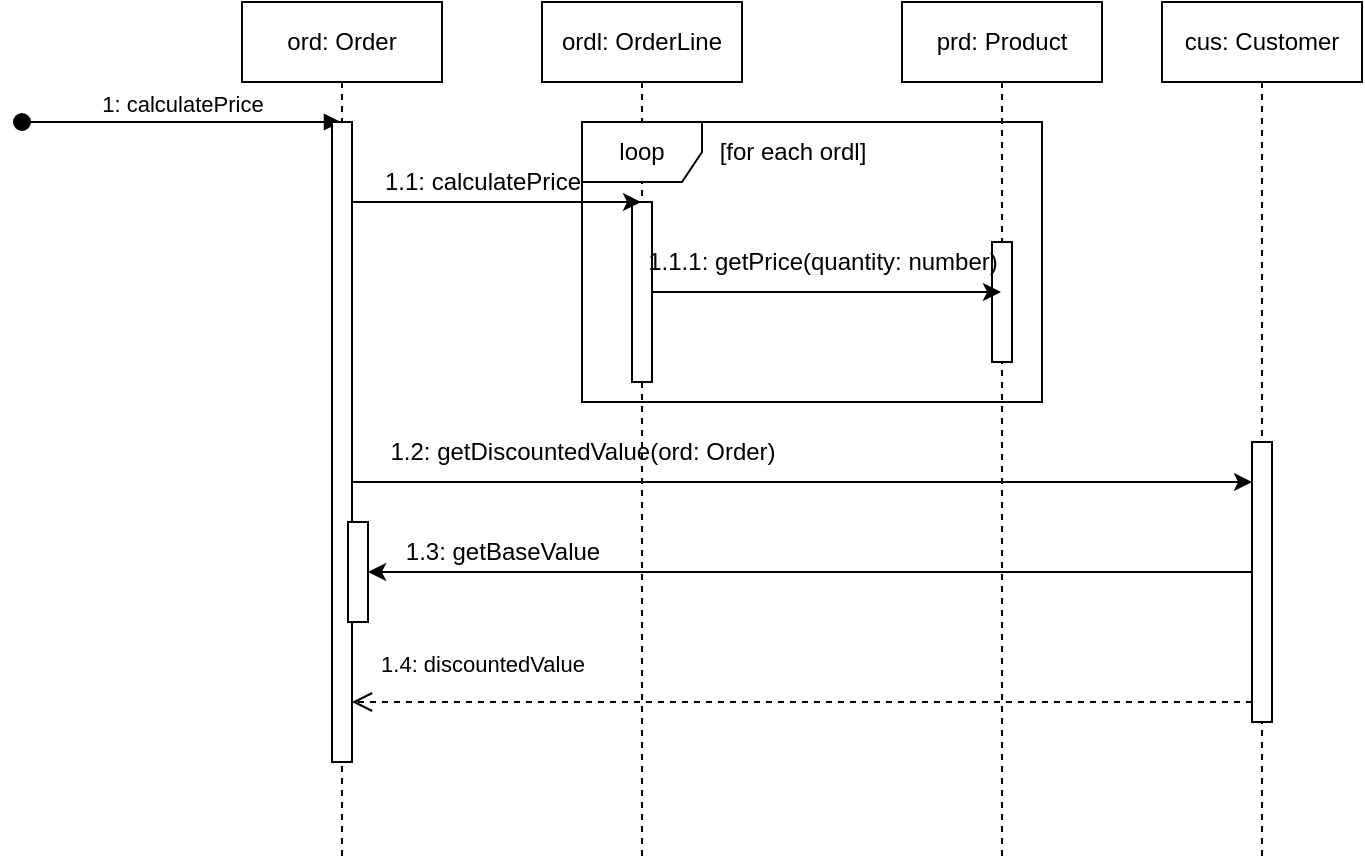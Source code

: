 <mxfile version="20.8.23" type="device"><diagram name="Page-1" id="69bgeZ-CEqUyblTcu-Zq"><mxGraphModel dx="1194" dy="716" grid="1" gridSize="10" guides="1" tooltips="1" connect="1" arrows="1" fold="1" page="1" pageScale="1" pageWidth="850" pageHeight="1100" math="0" shadow="0"><root><mxCell id="0"/><mxCell id="1" parent="0"/><mxCell id="e8ZQvPW8LLBMLymcowJS-51" value="1: calculatePrice" style="html=1;verticalAlign=bottom;startArrow=oval;startFill=1;endArrow=block;startSize=8;edgeStyle=elbowEdgeStyle;elbow=vertical;curved=0;rounded=0;" parent="1" target="e8ZQvPW8LLBMLymcowJS-53" edge="1"><mxGeometry width="60" relative="1" as="geometry"><mxPoint x="50" y="180" as="sourcePoint"/><mxPoint x="110" y="200" as="targetPoint"/><Array as="points"><mxPoint x="110" y="180"/></Array></mxGeometry></mxCell><mxCell id="e8ZQvPW8LLBMLymcowJS-52" value="ordl: OrderLine" style="shape=umlLifeline;perimeter=lifelinePerimeter;whiteSpace=wrap;html=1;container=1;dropTarget=0;collapsible=0;recursiveResize=0;outlineConnect=0;portConstraint=eastwest;newEdgeStyle={&quot;edgeStyle&quot;:&quot;elbowEdgeStyle&quot;,&quot;elbow&quot;:&quot;vertical&quot;,&quot;curved&quot;:0,&quot;rounded&quot;:0};" parent="1" vertex="1"><mxGeometry x="310" y="120" width="100" height="430" as="geometry"/></mxCell><mxCell id="e8ZQvPW8LLBMLymcowJS-62" value="" style="html=1;points=[];perimeter=orthogonalPerimeter;outlineConnect=0;targetShapes=umlLifeline;portConstraint=eastwest;newEdgeStyle={&quot;edgeStyle&quot;:&quot;elbowEdgeStyle&quot;,&quot;elbow&quot;:&quot;vertical&quot;,&quot;curved&quot;:0,&quot;rounded&quot;:0};" parent="e8ZQvPW8LLBMLymcowJS-52" vertex="1"><mxGeometry x="45" y="100" width="10" height="90" as="geometry"/></mxCell><mxCell id="e8ZQvPW8LLBMLymcowJS-53" value="ord: Order" style="shape=umlLifeline;perimeter=lifelinePerimeter;whiteSpace=wrap;html=1;container=1;dropTarget=0;collapsible=0;recursiveResize=0;outlineConnect=0;portConstraint=eastwest;newEdgeStyle={&quot;edgeStyle&quot;:&quot;elbowEdgeStyle&quot;,&quot;elbow&quot;:&quot;vertical&quot;,&quot;curved&quot;:0,&quot;rounded&quot;:0};" parent="1" vertex="1"><mxGeometry x="160" y="120" width="100" height="430" as="geometry"/></mxCell><mxCell id="e8ZQvPW8LLBMLymcowJS-56" value="" style="html=1;points=[];perimeter=orthogonalPerimeter;outlineConnect=0;targetShapes=umlLifeline;portConstraint=eastwest;newEdgeStyle={&quot;edgeStyle&quot;:&quot;elbowEdgeStyle&quot;,&quot;elbow&quot;:&quot;vertical&quot;,&quot;curved&quot;:0,&quot;rounded&quot;:0};" parent="e8ZQvPW8LLBMLymcowJS-53" vertex="1"><mxGeometry x="45" y="60" width="10" height="320" as="geometry"/></mxCell><mxCell id="e8ZQvPW8LLBMLymcowJS-54" value="prd: Product" style="shape=umlLifeline;perimeter=lifelinePerimeter;whiteSpace=wrap;html=1;container=1;dropTarget=0;collapsible=0;recursiveResize=0;outlineConnect=0;portConstraint=eastwest;newEdgeStyle={&quot;edgeStyle&quot;:&quot;elbowEdgeStyle&quot;,&quot;elbow&quot;:&quot;vertical&quot;,&quot;curved&quot;:0,&quot;rounded&quot;:0};" parent="1" vertex="1"><mxGeometry x="490" y="120" width="100" height="430" as="geometry"/></mxCell><mxCell id="e8ZQvPW8LLBMLymcowJS-63" value="" style="html=1;points=[];perimeter=orthogonalPerimeter;outlineConnect=0;targetShapes=umlLifeline;portConstraint=eastwest;newEdgeStyle={&quot;edgeStyle&quot;:&quot;elbowEdgeStyle&quot;,&quot;elbow&quot;:&quot;vertical&quot;,&quot;curved&quot;:0,&quot;rounded&quot;:0};" parent="e8ZQvPW8LLBMLymcowJS-54" vertex="1"><mxGeometry x="45" y="120" width="10" height="60" as="geometry"/></mxCell><mxCell id="e8ZQvPW8LLBMLymcowJS-55" value="cus: Customer" style="shape=umlLifeline;perimeter=lifelinePerimeter;whiteSpace=wrap;html=1;container=1;dropTarget=0;collapsible=0;recursiveResize=0;outlineConnect=0;portConstraint=eastwest;newEdgeStyle={&quot;edgeStyle&quot;:&quot;elbowEdgeStyle&quot;,&quot;elbow&quot;:&quot;vertical&quot;,&quot;curved&quot;:0,&quot;rounded&quot;:0};" parent="1" vertex="1"><mxGeometry x="620" y="120" width="100" height="430" as="geometry"/></mxCell><mxCell id="e8ZQvPW8LLBMLymcowJS-67" value="" style="html=1;points=[];perimeter=orthogonalPerimeter;outlineConnect=0;targetShapes=umlLifeline;portConstraint=eastwest;newEdgeStyle={&quot;edgeStyle&quot;:&quot;elbowEdgeStyle&quot;,&quot;elbow&quot;:&quot;vertical&quot;,&quot;curved&quot;:0,&quot;rounded&quot;:0};" parent="e8ZQvPW8LLBMLymcowJS-55" vertex="1"><mxGeometry x="45" y="220" width="10" height="140" as="geometry"/></mxCell><mxCell id="e8ZQvPW8LLBMLymcowJS-57" style="edgeStyle=elbowEdgeStyle;rounded=0;orthogonalLoop=1;jettySize=auto;html=1;elbow=vertical;curved=0;" parent="1" source="e8ZQvPW8LLBMLymcowJS-56" target="e8ZQvPW8LLBMLymcowJS-52" edge="1"><mxGeometry relative="1" as="geometry"><Array as="points"><mxPoint x="280" y="220"/></Array></mxGeometry></mxCell><mxCell id="e8ZQvPW8LLBMLymcowJS-58" value="1.1: calculatePrice" style="text;html=1;align=center;verticalAlign=middle;resizable=0;points=[];autosize=1;strokeColor=none;fillColor=none;" parent="1" vertex="1"><mxGeometry x="220" y="195" width="120" height="30" as="geometry"/></mxCell><mxCell id="e8ZQvPW8LLBMLymcowJS-64" style="edgeStyle=elbowEdgeStyle;rounded=0;orthogonalLoop=1;jettySize=auto;html=1;elbow=vertical;curved=0;" parent="1" source="e8ZQvPW8LLBMLymcowJS-62" target="e8ZQvPW8LLBMLymcowJS-54" edge="1"><mxGeometry relative="1" as="geometry"><Array as="points"><mxPoint x="420" y="265"/></Array></mxGeometry></mxCell><mxCell id="e8ZQvPW8LLBMLymcowJS-65" value="1.1.1: getPrice(quantity: number)" style="text;html=1;align=center;verticalAlign=middle;resizable=0;points=[];autosize=1;strokeColor=none;fillColor=none;" parent="1" vertex="1"><mxGeometry x="350" y="235" width="200" height="30" as="geometry"/></mxCell><mxCell id="e8ZQvPW8LLBMLymcowJS-68" style="edgeStyle=elbowEdgeStyle;rounded=0;orthogonalLoop=1;jettySize=auto;html=1;elbow=vertical;curved=0;startArrow=none;" parent="1" source="e8ZQvPW8LLBMLymcowJS-56" target="e8ZQvPW8LLBMLymcowJS-67" edge="1"><mxGeometry relative="1" as="geometry"><mxPoint x="660" y="340" as="targetPoint"/><Array as="points"><mxPoint x="440" y="360"/></Array></mxGeometry></mxCell><mxCell id="e8ZQvPW8LLBMLymcowJS-73" value="" style="html=1;points=[];perimeter=orthogonalPerimeter;outlineConnect=0;targetShapes=umlLifeline;portConstraint=eastwest;newEdgeStyle={&quot;edgeStyle&quot;:&quot;elbowEdgeStyle&quot;,&quot;elbow&quot;:&quot;vertical&quot;,&quot;curved&quot;:0,&quot;rounded&quot;:0};" parent="1" vertex="1"><mxGeometry x="213" y="380" width="10" height="50" as="geometry"/></mxCell><mxCell id="e8ZQvPW8LLBMLymcowJS-75" value="1.4: discountedValue" style="html=1;verticalAlign=bottom;endArrow=open;dashed=1;endSize=8;edgeStyle=elbowEdgeStyle;elbow=vertical;curved=0;rounded=0;" parent="1" source="e8ZQvPW8LLBMLymcowJS-67" target="e8ZQvPW8LLBMLymcowJS-56" edge="1"><mxGeometry x="0.711" y="-10" relative="1" as="geometry"><mxPoint x="450" y="280" as="sourcePoint"/><mxPoint x="210" y="440" as="targetPoint"/><Array as="points"><mxPoint x="510" y="470"/><mxPoint x="410" y="380"/></Array><mxPoint as="offset"/></mxGeometry></mxCell><mxCell id="e8ZQvPW8LLBMLymcowJS-76" style="edgeStyle=elbowEdgeStyle;rounded=0;orthogonalLoop=1;jettySize=auto;html=1;elbow=vertical;curved=0;" parent="1" source="e8ZQvPW8LLBMLymcowJS-67" target="e8ZQvPW8LLBMLymcowJS-73" edge="1"><mxGeometry relative="1" as="geometry"><Array as="points"/></mxGeometry></mxCell><mxCell id="e8ZQvPW8LLBMLymcowJS-77" value="1.3: getBaseValue" style="text;html=1;align=center;verticalAlign=middle;resizable=0;points=[];autosize=1;strokeColor=none;fillColor=none;" parent="1" vertex="1"><mxGeometry x="230" y="380" width="120" height="30" as="geometry"/></mxCell><mxCell id="e8ZQvPW8LLBMLymcowJS-81" value="loop" style="shape=umlFrame;whiteSpace=wrap;html=1;pointerEvents=0;" parent="1" vertex="1"><mxGeometry x="330" y="180" width="230" height="140" as="geometry"/></mxCell><mxCell id="e8ZQvPW8LLBMLymcowJS-82" value="[for each ordl]" style="text;html=1;align=center;verticalAlign=middle;resizable=0;points=[];autosize=1;strokeColor=none;fillColor=none;" parent="1" vertex="1"><mxGeometry x="385" y="180" width="100" height="30" as="geometry"/></mxCell><mxCell id="e8ZQvPW8LLBMLymcowJS-69" value="1.2: getDiscountedValue(ord: Order)" style="text;html=1;align=center;verticalAlign=middle;resizable=0;points=[];autosize=1;strokeColor=none;fillColor=none;" parent="1" vertex="1"><mxGeometry x="220" y="330" width="220" height="30" as="geometry"/></mxCell></root></mxGraphModel></diagram></mxfile>